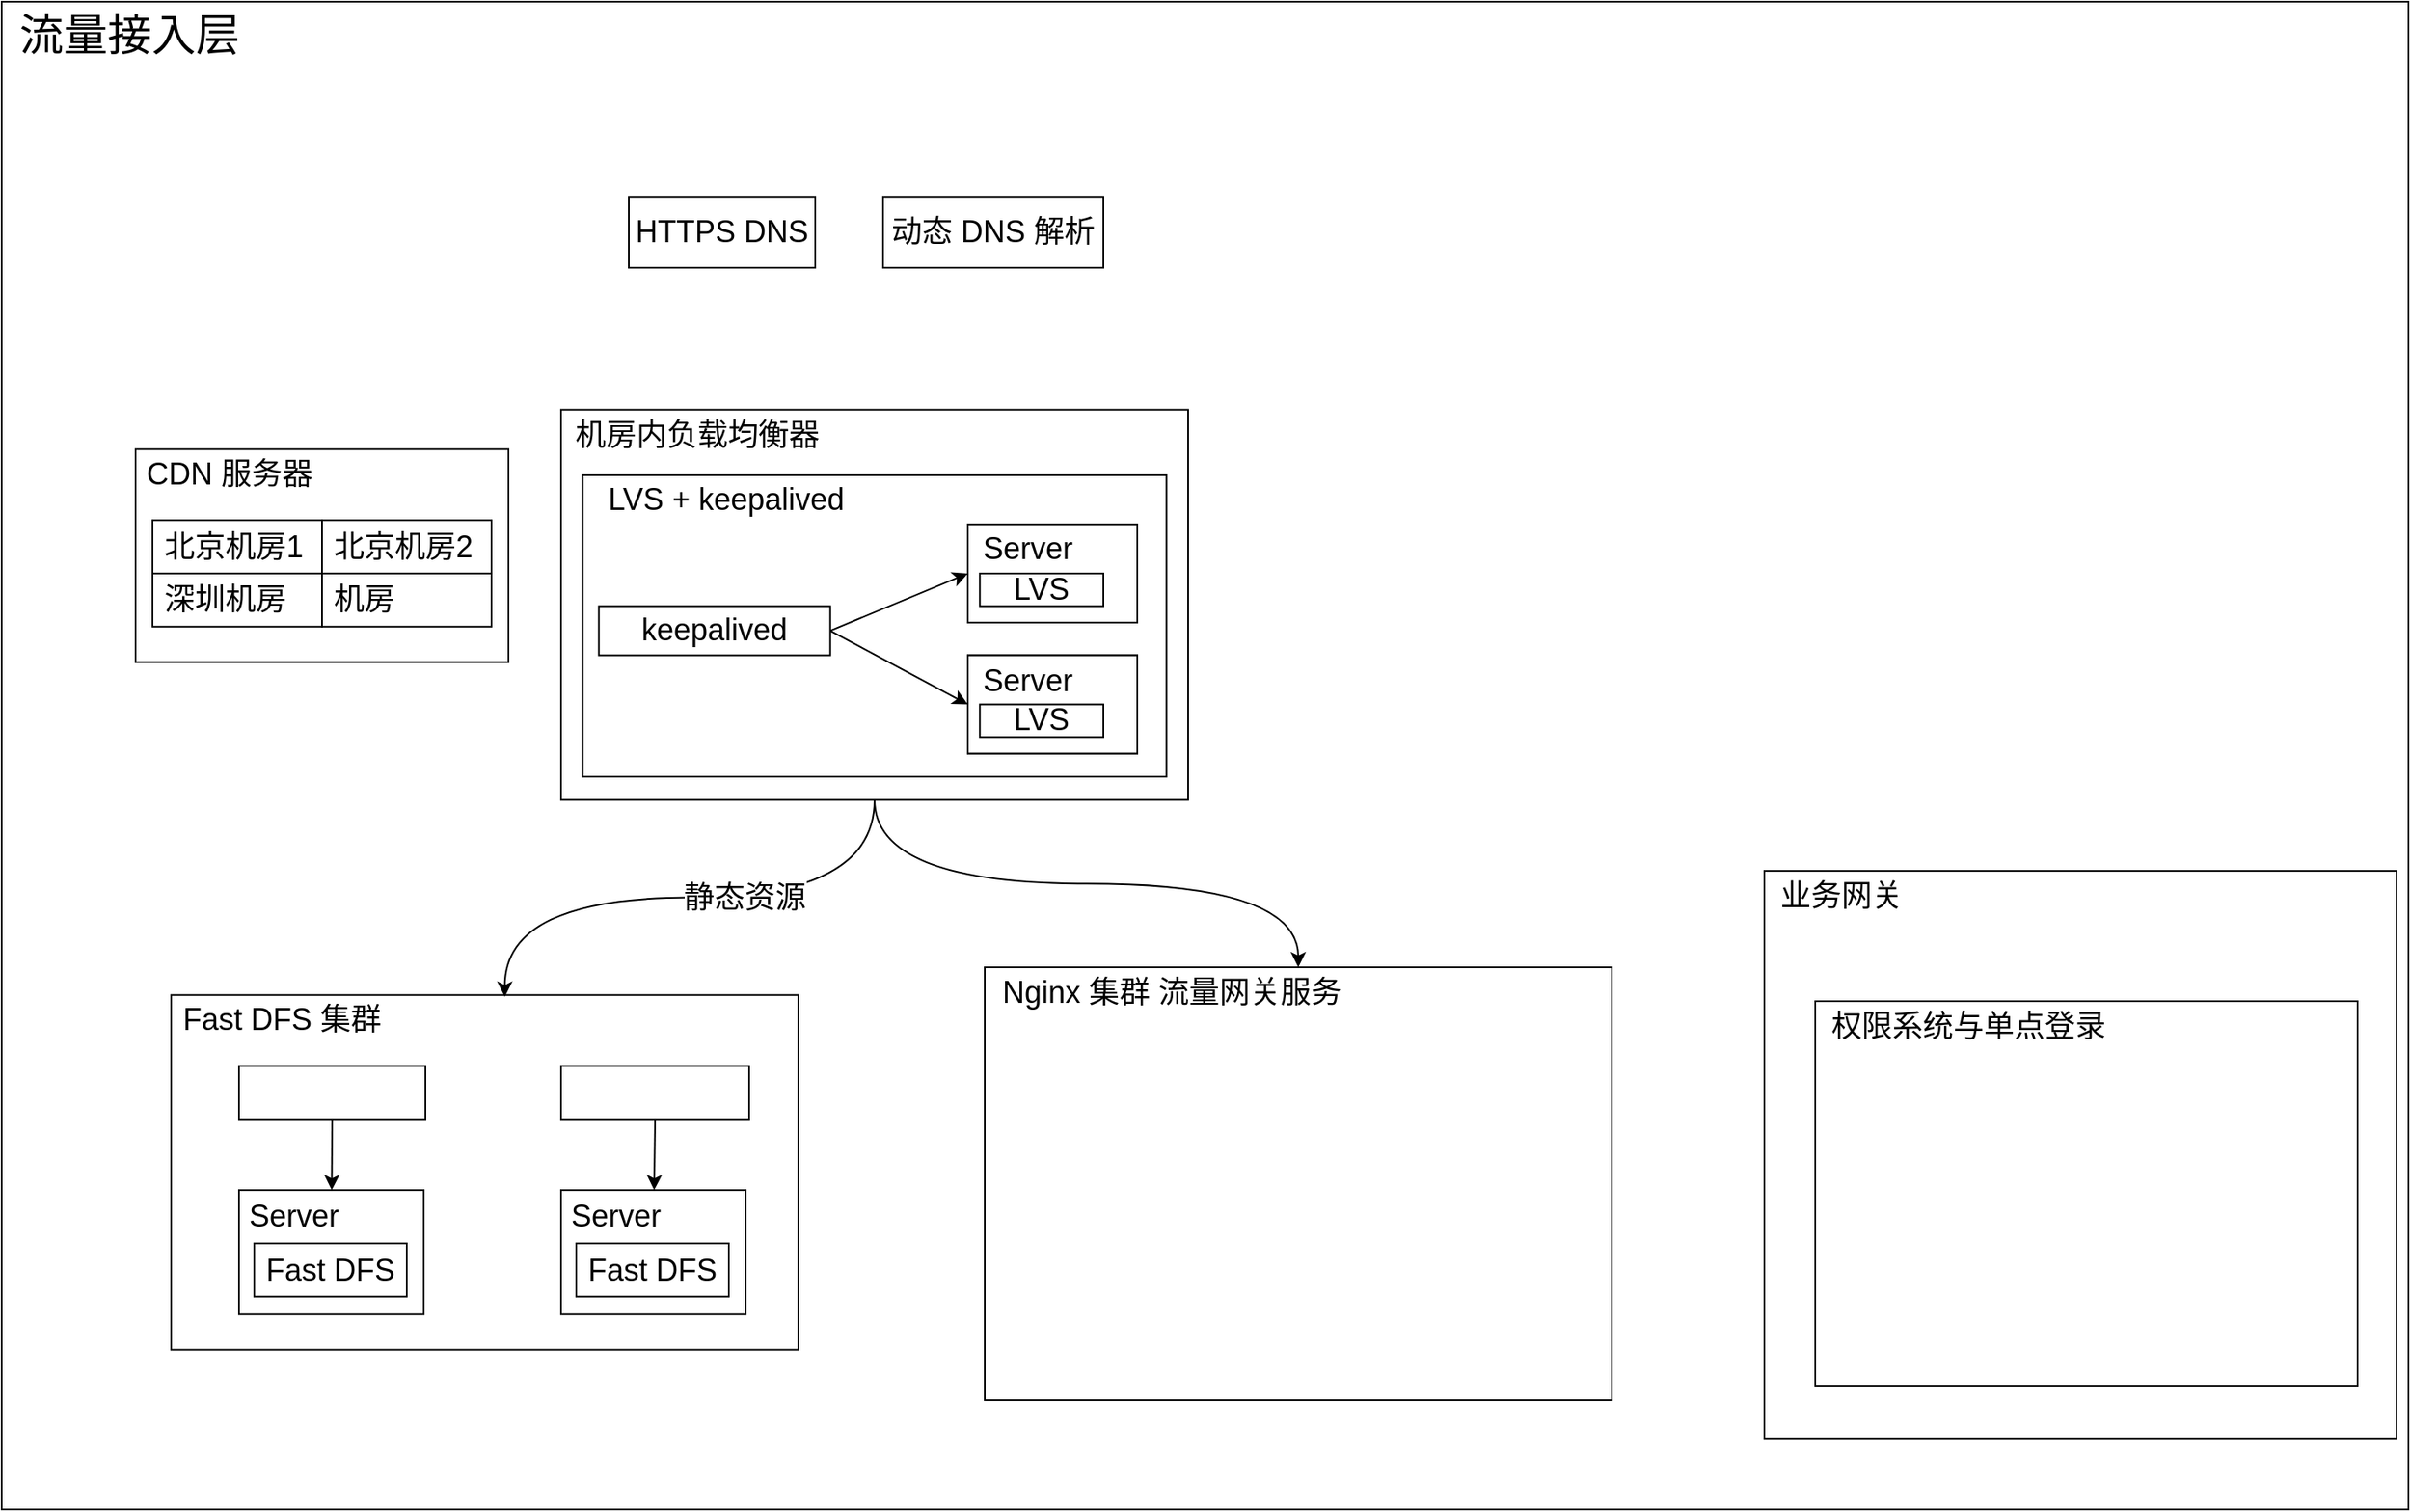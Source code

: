 <mxfile version="14.5.7" type="github">
  <diagram id="bHzi_ambgMTMRVsqIDpd" name="Page-1">
    <mxGraphModel dx="1422" dy="762" grid="1" gridSize="10" guides="1" tooltips="1" connect="1" arrows="1" fold="1" page="1" pageScale="1" pageWidth="827" pageHeight="1169" math="0" shadow="0">
      <root>
        <mxCell id="0" />
        <mxCell id="1" parent="0" />
        <mxCell id="4Noo1hTe9u79b6L2qV_j-10" value="" style="group" vertex="1" connectable="0" parent="1">
          <mxGeometry x="30" y="80" width="1420" height="890" as="geometry" />
        </mxCell>
        <mxCell id="4Noo1hTe9u79b6L2qV_j-1" value="" style="rounded=0;whiteSpace=wrap;html=1;" vertex="1" parent="4Noo1hTe9u79b6L2qV_j-10">
          <mxGeometry width="1420" height="890" as="geometry" />
        </mxCell>
        <mxCell id="4Noo1hTe9u79b6L2qV_j-2" value="流量接入层" style="text;html=1;align=center;verticalAlign=middle;resizable=0;points=[];autosize=1;fontSize=26;" vertex="1" parent="4Noo1hTe9u79b6L2qV_j-10">
          <mxGeometry width="150" height="40" as="geometry" />
        </mxCell>
        <mxCell id="4Noo1hTe9u79b6L2qV_j-41" value="HTTPS DNS" style="rounded=0;whiteSpace=wrap;html=1;fontSize=18;align=center;" vertex="1" parent="4Noo1hTe9u79b6L2qV_j-10">
          <mxGeometry x="370" y="115.176" width="110" height="41.882" as="geometry" />
        </mxCell>
        <mxCell id="4Noo1hTe9u79b6L2qV_j-42" value="动态 DNS 解析" style="rounded=0;whiteSpace=wrap;html=1;fontSize=18;align=center;" vertex="1" parent="4Noo1hTe9u79b6L2qV_j-10">
          <mxGeometry x="520" y="115.176" width="130" height="41.882" as="geometry" />
        </mxCell>
        <mxCell id="4Noo1hTe9u79b6L2qV_j-95" value="" style="group" vertex="1" connectable="0" parent="4Noo1hTe9u79b6L2qV_j-10">
          <mxGeometry x="580" y="570" width="370" height="255.53" as="geometry" />
        </mxCell>
        <mxCell id="4Noo1hTe9u79b6L2qV_j-93" value="" style="rounded=0;whiteSpace=wrap;html=1;fontSize=18;align=center;" vertex="1" parent="4Noo1hTe9u79b6L2qV_j-95">
          <mxGeometry width="370" height="255.53" as="geometry" />
        </mxCell>
        <mxCell id="4Noo1hTe9u79b6L2qV_j-94" value="Nginx 集群 流量网关服务" style="text;html=1;align=center;verticalAlign=middle;resizable=0;points=[];autosize=1;fontSize=18;" vertex="1" parent="4Noo1hTe9u79b6L2qV_j-95">
          <mxGeometry width="220" height="30" as="geometry" />
        </mxCell>
        <mxCell id="4Noo1hTe9u79b6L2qV_j-100" value="" style="group" vertex="1" connectable="0" parent="4Noo1hTe9u79b6L2qV_j-10">
          <mxGeometry x="330" y="240.824" width="370" height="230.353" as="geometry" />
        </mxCell>
        <mxCell id="4Noo1hTe9u79b6L2qV_j-3" value="" style="rounded=0;whiteSpace=wrap;html=1;fontSize=26;" vertex="1" parent="4Noo1hTe9u79b6L2qV_j-100">
          <mxGeometry width="370" height="230.353" as="geometry" />
        </mxCell>
        <mxCell id="4Noo1hTe9u79b6L2qV_j-4" value="机房内负载均衡器" style="text;html=1;align=center;verticalAlign=middle;resizable=0;points=[];autosize=1;fontSize=18;" vertex="1" parent="4Noo1hTe9u79b6L2qV_j-100">
          <mxGeometry width="160" height="30" as="geometry" />
        </mxCell>
        <mxCell id="4Noo1hTe9u79b6L2qV_j-13" value="" style="rounded=0;whiteSpace=wrap;html=1;fontSize=26;" vertex="1" parent="4Noo1hTe9u79b6L2qV_j-100">
          <mxGeometry x="12.759" y="38.661" width="344.48" height="178" as="geometry" />
        </mxCell>
        <mxCell id="4Noo1hTe9u79b6L2qV_j-14" value="LVS + keepalived" style="text;html=1;align=center;verticalAlign=middle;resizable=0;points=[];autosize=1;fontSize=18;" vertex="1" parent="4Noo1hTe9u79b6L2qV_j-100">
          <mxGeometry x="22.328" y="38.661" width="150" height="30" as="geometry" />
        </mxCell>
        <mxCell id="4Noo1hTe9u79b6L2qV_j-15" value="keepalived" style="rounded=0;whiteSpace=wrap;html=1;fontSize=18;" vertex="1" parent="4Noo1hTe9u79b6L2qV_j-100">
          <mxGeometry x="22.323" y="115.982" width="136.517" height="28.995" as="geometry" />
        </mxCell>
        <mxCell id="4Noo1hTe9u79b6L2qV_j-28" value="" style="rounded=0;whiteSpace=wrap;html=1;fontSize=20;" vertex="1" parent="4Noo1hTe9u79b6L2qV_j-100">
          <mxGeometry x="239.999" y="144.977" width="100" height="57.991" as="geometry" />
        </mxCell>
        <mxCell id="4Noo1hTe9u79b6L2qV_j-29" value="Server" style="text;html=1;align=center;verticalAlign=middle;resizable=0;points=[];autosize=1;fontSize=18;" vertex="1" parent="4Noo1hTe9u79b6L2qV_j-100">
          <mxGeometry x="239.999" y="144.977" width="70" height="30" as="geometry" />
        </mxCell>
        <mxCell id="4Noo1hTe9u79b6L2qV_j-30" value="LVS" style="rounded=0;whiteSpace=wrap;html=1;fontSize=18;" vertex="1" parent="4Noo1hTe9u79b6L2qV_j-100">
          <mxGeometry x="247.139" y="173.973" width="72.86" height="19.33" as="geometry" />
        </mxCell>
        <mxCell id="4Noo1hTe9u79b6L2qV_j-32" value="" style="rounded=0;whiteSpace=wrap;html=1;fontSize=20;" vertex="1" parent="4Noo1hTe9u79b6L2qV_j-100">
          <mxGeometry x="239.999" y="144.977" width="100" height="57.991" as="geometry" />
        </mxCell>
        <mxCell id="4Noo1hTe9u79b6L2qV_j-36" style="edgeStyle=none;rounded=0;orthogonalLoop=1;jettySize=auto;html=1;exitX=1;exitY=0.5;exitDx=0;exitDy=0;entryX=0;entryY=0.5;entryDx=0;entryDy=0;fontSize=18;" edge="1" parent="4Noo1hTe9u79b6L2qV_j-100" source="4Noo1hTe9u79b6L2qV_j-15" target="4Noo1hTe9u79b6L2qV_j-32">
          <mxGeometry relative="1" as="geometry" />
        </mxCell>
        <mxCell id="4Noo1hTe9u79b6L2qV_j-33" value="Server" style="text;html=1;align=center;verticalAlign=middle;resizable=0;points=[];autosize=1;fontSize=18;" vertex="1" parent="4Noo1hTe9u79b6L2qV_j-100">
          <mxGeometry x="239.999" y="144.977" width="70" height="30" as="geometry" />
        </mxCell>
        <mxCell id="4Noo1hTe9u79b6L2qV_j-34" value="LVS" style="rounded=0;whiteSpace=wrap;html=1;fontSize=18;" vertex="1" parent="4Noo1hTe9u79b6L2qV_j-100">
          <mxGeometry x="247.139" y="173.973" width="72.86" height="19.33" as="geometry" />
        </mxCell>
        <mxCell id="4Noo1hTe9u79b6L2qV_j-18" value="" style="rounded=0;whiteSpace=wrap;html=1;fontSize=20;" vertex="1" parent="4Noo1hTe9u79b6L2qV_j-100">
          <mxGeometry x="239.999" y="67.656" width="100" height="57.991" as="geometry" />
        </mxCell>
        <mxCell id="4Noo1hTe9u79b6L2qV_j-19" value="Server" style="text;html=1;align=center;verticalAlign=middle;resizable=0;points=[];autosize=1;fontSize=18;" vertex="1" parent="4Noo1hTe9u79b6L2qV_j-100">
          <mxGeometry x="239.999" y="67.656" width="70" height="30" as="geometry" />
        </mxCell>
        <mxCell id="4Noo1hTe9u79b6L2qV_j-21" value="LVS" style="rounded=0;whiteSpace=wrap;html=1;fontSize=18;" vertex="1" parent="4Noo1hTe9u79b6L2qV_j-100">
          <mxGeometry x="247.139" y="96.652" width="72.86" height="19.33" as="geometry" />
        </mxCell>
        <mxCell id="4Noo1hTe9u79b6L2qV_j-24" value="" style="rounded=0;whiteSpace=wrap;html=1;fontSize=20;" vertex="1" parent="4Noo1hTe9u79b6L2qV_j-100">
          <mxGeometry x="239.999" y="67.656" width="100" height="57.991" as="geometry" />
        </mxCell>
        <mxCell id="4Noo1hTe9u79b6L2qV_j-35" style="rounded=0;orthogonalLoop=1;jettySize=auto;html=1;exitX=1;exitY=0.5;exitDx=0;exitDy=0;entryX=0;entryY=0.5;entryDx=0;entryDy=0;fontSize=18;" edge="1" parent="4Noo1hTe9u79b6L2qV_j-100" source="4Noo1hTe9u79b6L2qV_j-15" target="4Noo1hTe9u79b6L2qV_j-24">
          <mxGeometry relative="1" as="geometry" />
        </mxCell>
        <mxCell id="4Noo1hTe9u79b6L2qV_j-25" value="Server" style="text;html=1;align=center;verticalAlign=middle;resizable=0;points=[];autosize=1;fontSize=18;" vertex="1" parent="4Noo1hTe9u79b6L2qV_j-100">
          <mxGeometry x="239.999" y="67.656" width="70" height="30" as="geometry" />
        </mxCell>
        <mxCell id="4Noo1hTe9u79b6L2qV_j-26" value="LVS" style="rounded=0;whiteSpace=wrap;html=1;fontSize=18;" vertex="1" parent="4Noo1hTe9u79b6L2qV_j-100">
          <mxGeometry x="247.139" y="96.652" width="72.86" height="19.33" as="geometry" />
        </mxCell>
        <mxCell id="4Noo1hTe9u79b6L2qV_j-101" value="" style="group" vertex="1" connectable="0" parent="4Noo1hTe9u79b6L2qV_j-10">
          <mxGeometry x="79" y="264.183" width="220" height="125.647" as="geometry" />
        </mxCell>
        <mxCell id="4Noo1hTe9u79b6L2qV_j-5" value="" style="rounded=0;whiteSpace=wrap;html=1;fontSize=20;" vertex="1" parent="4Noo1hTe9u79b6L2qV_j-101">
          <mxGeometry width="220" height="125.647" as="geometry" />
        </mxCell>
        <mxCell id="4Noo1hTe9u79b6L2qV_j-6" value="CDN 服务器" style="text;html=1;align=center;verticalAlign=middle;resizable=0;points=[];autosize=1;fontSize=18;" vertex="1" parent="4Noo1hTe9u79b6L2qV_j-101">
          <mxGeometry width="110" height="30" as="geometry" />
        </mxCell>
        <mxCell id="4Noo1hTe9u79b6L2qV_j-37" value="&amp;nbsp;北京机房1" style="rounded=0;whiteSpace=wrap;html=1;fontSize=18;align=left;" vertex="1" parent="4Noo1hTe9u79b6L2qV_j-101">
          <mxGeometry x="10" y="41.882" width="100" height="31.412" as="geometry" />
        </mxCell>
        <mxCell id="4Noo1hTe9u79b6L2qV_j-38" value="&amp;nbsp;北京机房2" style="rounded=0;whiteSpace=wrap;html=1;fontSize=18;align=left;" vertex="1" parent="4Noo1hTe9u79b6L2qV_j-101">
          <mxGeometry x="110" y="41.882" width="100" height="31.412" as="geometry" />
        </mxCell>
        <mxCell id="4Noo1hTe9u79b6L2qV_j-39" value="&amp;nbsp;深圳机房" style="rounded=0;whiteSpace=wrap;html=1;fontSize=18;align=left;" vertex="1" parent="4Noo1hTe9u79b6L2qV_j-101">
          <mxGeometry x="10" y="73.294" width="100" height="31.412" as="geometry" />
        </mxCell>
        <mxCell id="4Noo1hTe9u79b6L2qV_j-40" value="&amp;nbsp;机房" style="rounded=0;whiteSpace=wrap;html=1;fontSize=18;align=left;" vertex="1" parent="4Noo1hTe9u79b6L2qV_j-101">
          <mxGeometry x="110" y="73.294" width="100" height="31.412" as="geometry" />
        </mxCell>
        <mxCell id="4Noo1hTe9u79b6L2qV_j-102" value="" style="group" vertex="1" connectable="0" parent="4Noo1hTe9u79b6L2qV_j-10">
          <mxGeometry x="100" y="586.353" width="370" height="209.412" as="geometry" />
        </mxCell>
        <mxCell id="4Noo1hTe9u79b6L2qV_j-77" value="" style="rounded=0;whiteSpace=wrap;html=1;fontSize=18;align=center;" vertex="1" parent="4Noo1hTe9u79b6L2qV_j-102">
          <mxGeometry width="370" height="209.412" as="geometry" />
        </mxCell>
        <mxCell id="4Noo1hTe9u79b6L2qV_j-79" value="Fast DFS 集群" style="text;html=1;align=center;verticalAlign=middle;resizable=0;points=[];autosize=1;fontSize=18;" vertex="1" parent="4Noo1hTe9u79b6L2qV_j-102">
          <mxGeometry width="130" height="30" as="geometry" />
        </mxCell>
        <mxCell id="4Noo1hTe9u79b6L2qV_j-80" value="" style="rounded=0;whiteSpace=wrap;html=1;fontSize=18;align=center;" vertex="1" parent="4Noo1hTe9u79b6L2qV_j-102">
          <mxGeometry x="40" y="115.176" width="109" height="73.294" as="geometry" />
        </mxCell>
        <mxCell id="4Noo1hTe9u79b6L2qV_j-91" style="rounded=0;orthogonalLoop=1;jettySize=auto;html=1;exitX=0.5;exitY=1;exitDx=0;exitDy=0;fontSize=18;" edge="1" parent="4Noo1hTe9u79b6L2qV_j-102" source="4Noo1hTe9u79b6L2qV_j-87" target="4Noo1hTe9u79b6L2qV_j-80">
          <mxGeometry relative="1" as="geometry">
            <mxPoint x="96" y="109.941" as="targetPoint" />
          </mxGeometry>
        </mxCell>
        <mxCell id="4Noo1hTe9u79b6L2qV_j-81" value="Server" style="text;html=1;strokeColor=none;fillColor=none;align=center;verticalAlign=middle;whiteSpace=wrap;rounded=0;fontSize=18;" vertex="1" parent="4Noo1hTe9u79b6L2qV_j-102">
          <mxGeometry x="40" y="115.176" width="65" height="31.412" as="geometry" />
        </mxCell>
        <mxCell id="4Noo1hTe9u79b6L2qV_j-82" value="Fast DFS" style="rounded=0;whiteSpace=wrap;html=1;fontSize=18;align=center;" vertex="1" parent="4Noo1hTe9u79b6L2qV_j-102">
          <mxGeometry x="49" y="146.588" width="90" height="31.412" as="geometry" />
        </mxCell>
        <mxCell id="4Noo1hTe9u79b6L2qV_j-84" value="" style="rounded=0;whiteSpace=wrap;html=1;fontSize=18;align=center;" vertex="1" parent="4Noo1hTe9u79b6L2qV_j-102">
          <mxGeometry x="230" y="115.176" width="109" height="73.294" as="geometry" />
        </mxCell>
        <mxCell id="4Noo1hTe9u79b6L2qV_j-92" style="edgeStyle=none;rounded=0;orthogonalLoop=1;jettySize=auto;html=1;exitX=0.5;exitY=1;exitDx=0;exitDy=0;fontSize=18;" edge="1" parent="4Noo1hTe9u79b6L2qV_j-102" source="4Noo1hTe9u79b6L2qV_j-88" target="4Noo1hTe9u79b6L2qV_j-84">
          <mxGeometry relative="1" as="geometry" />
        </mxCell>
        <mxCell id="4Noo1hTe9u79b6L2qV_j-85" value="Server" style="text;html=1;strokeColor=none;fillColor=none;align=center;verticalAlign=middle;whiteSpace=wrap;rounded=0;fontSize=18;" vertex="1" parent="4Noo1hTe9u79b6L2qV_j-102">
          <mxGeometry x="230" y="115.176" width="65" height="31.412" as="geometry" />
        </mxCell>
        <mxCell id="4Noo1hTe9u79b6L2qV_j-86" value="Fast DFS" style="rounded=0;whiteSpace=wrap;html=1;fontSize=18;align=center;" vertex="1" parent="4Noo1hTe9u79b6L2qV_j-102">
          <mxGeometry x="239" y="146.588" width="90" height="31.412" as="geometry" />
        </mxCell>
        <mxCell id="4Noo1hTe9u79b6L2qV_j-87" value="" style="rounded=0;whiteSpace=wrap;html=1;fontSize=18;align=center;" vertex="1" parent="4Noo1hTe9u79b6L2qV_j-102">
          <mxGeometry x="40" y="41.882" width="110" height="31.412" as="geometry" />
        </mxCell>
        <mxCell id="4Noo1hTe9u79b6L2qV_j-88" value="" style="rounded=0;whiteSpace=wrap;html=1;fontSize=18;align=center;" vertex="1" parent="4Noo1hTe9u79b6L2qV_j-102">
          <mxGeometry x="230" y="41.882" width="111" height="31.412" as="geometry" />
        </mxCell>
        <mxCell id="4Noo1hTe9u79b6L2qV_j-98" value="" style="group" vertex="1" connectable="0" parent="4Noo1hTe9u79b6L2qV_j-10">
          <mxGeometry x="1040" y="513.059" width="373" height="335.059" as="geometry" />
        </mxCell>
        <mxCell id="4Noo1hTe9u79b6L2qV_j-96" value="" style="rounded=0;whiteSpace=wrap;html=1;fontSize=18;align=center;" vertex="1" parent="4Noo1hTe9u79b6L2qV_j-98">
          <mxGeometry width="373" height="335.059" as="geometry" />
        </mxCell>
        <mxCell id="4Noo1hTe9u79b6L2qV_j-97" value="业务网关" style="text;html=1;align=center;verticalAlign=middle;resizable=0;points=[];autosize=1;fontSize=18;" vertex="1" parent="4Noo1hTe9u79b6L2qV_j-98">
          <mxGeometry width="90" height="30" as="geometry" />
        </mxCell>
        <mxCell id="4Noo1hTe9u79b6L2qV_j-108" value="" style="group" vertex="1" connectable="0" parent="4Noo1hTe9u79b6L2qV_j-98">
          <mxGeometry x="30" y="76.941" width="320" height="226.94" as="geometry" />
        </mxCell>
        <mxCell id="4Noo1hTe9u79b6L2qV_j-111" value="" style="group" vertex="1" connectable="0" parent="4Noo1hTe9u79b6L2qV_j-108">
          <mxGeometry width="320" height="226.94" as="geometry" />
        </mxCell>
        <mxCell id="4Noo1hTe9u79b6L2qV_j-109" value="" style="rounded=0;whiteSpace=wrap;html=1;fontSize=18;align=center;" vertex="1" parent="4Noo1hTe9u79b6L2qV_j-111">
          <mxGeometry width="320" height="226.94" as="geometry" />
        </mxCell>
        <mxCell id="4Noo1hTe9u79b6L2qV_j-110" value="权限系统与单点登录" style="text;html=1;align=center;verticalAlign=middle;resizable=0;points=[];autosize=1;fontSize=18;" vertex="1" parent="4Noo1hTe9u79b6L2qV_j-111">
          <mxGeometry width="180" height="30" as="geometry" />
        </mxCell>
        <mxCell id="4Noo1hTe9u79b6L2qV_j-105" style="edgeStyle=orthogonalEdgeStyle;curved=1;rounded=0;orthogonalLoop=1;jettySize=auto;html=1;exitX=0.5;exitY=1;exitDx=0;exitDy=0;fontSize=18;" edge="1" parent="4Noo1hTe9u79b6L2qV_j-10" source="4Noo1hTe9u79b6L2qV_j-3" target="4Noo1hTe9u79b6L2qV_j-93">
          <mxGeometry relative="1" as="geometry" />
        </mxCell>
        <mxCell id="4Noo1hTe9u79b6L2qV_j-104" style="edgeStyle=orthogonalEdgeStyle;rounded=0;orthogonalLoop=1;jettySize=auto;html=1;exitX=0.5;exitY=1;exitDx=0;exitDy=0;entryX=0.532;entryY=0.005;entryDx=0;entryDy=0;entryPerimeter=0;fontSize=18;curved=1;" edge="1" parent="4Noo1hTe9u79b6L2qV_j-10" source="4Noo1hTe9u79b6L2qV_j-3" target="4Noo1hTe9u79b6L2qV_j-77">
          <mxGeometry relative="1" as="geometry" />
        </mxCell>
        <mxCell id="4Noo1hTe9u79b6L2qV_j-106" value="静态资源" style="edgeLabel;html=1;align=center;verticalAlign=middle;resizable=0;points=[];fontSize=18;" vertex="1" connectable="0" parent="4Noo1hTe9u79b6L2qV_j-104">
          <mxGeometry x="-0.195" relative="1" as="geometry">
            <mxPoint as="offset" />
          </mxGeometry>
        </mxCell>
      </root>
    </mxGraphModel>
  </diagram>
</mxfile>
